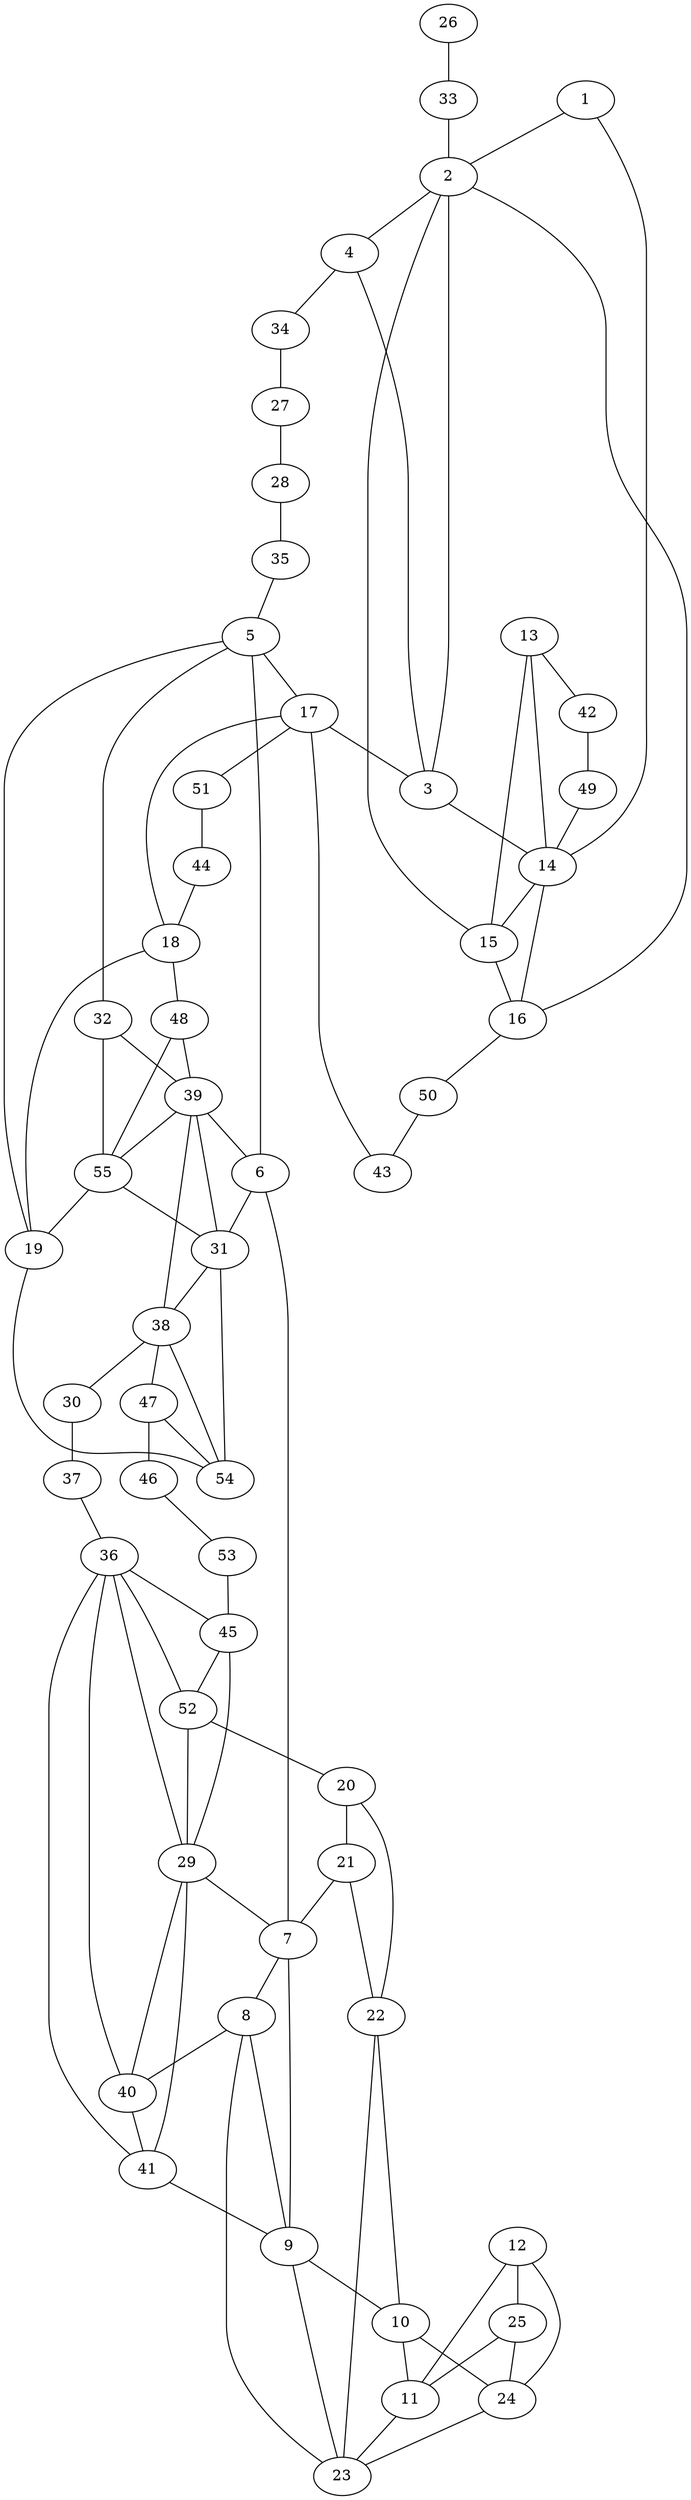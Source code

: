 graph pdb1j5w {
	1	 [aaLength=16,
		sequence=GSDKIHHHHHHXYLQD,
		type=0];
	2	 [aaLength=4,
		sequence=CLLE,
		type=0];
	1 -- 2	 [distance0="32.62476",
		frequency=1,
		type0=3];
	14	 [aaLength=4,
		sequence=CLLE,
		type=0];
	1 -- 14	 [distance0="29.04772",
		frequency=1,
		type0=2];
	4	 [aaLength=4,
		sequence=VGAG,
		type=0];
	2 -- 4	 [distance0="15.68018",
		frequency=1,
		type0=2];
	3	 [aaLength=6,
		sequence=QPYDXE,
		type=0];
	2 -- 3	 [distance0="9.522157",
		distance1="0.0",
		frequency=2,
		type0=1,
		type1=5];
	3 -- 4	 [distance0="8.615267",
		distance1="0.0",
		frequency=2,
		type0=1,
		type1=5];
	3 -- 14	 [distance0="18.48365",
		frequency=1,
		type0=3];
	34	 [aaLength=10,
		sequence=PATFFGSLRK,
		type=1];
	4 -- 34	 [distance0="3.0",
		frequency=1,
		type0=4];
	5	 [aaLength=13,
		sequence=FQYQVIIKPSPEN,
		type=0];
	17	 [aaLength=4,
		sequence=PWKV,
		type=0];
	5 -- 17	 [distance0="30.87347",
		frequency=1,
		type0=2];
	32	 [aaLength=6,
		sequence=LEYLGI,
		type=1];
	5 -- 32	 [distance0="8.0",
		frequency=1,
		type0=4];
	6	 [aaLength=4,
		sequence=HDIR,
		type=0];
	6 -- 5	 [distance0="35.60115",
		frequency=1,
		type0=2];
	7	 [aaLength=10,
		sequence=SLKDIPLEIT,
		type=0];
	6 -- 7	 [distance0="50.4097",
		frequency=1,
		type0=3];
	31	 [aaLength=10,
		sequence=FVEDNWESPT,
		type=1];
	6 -- 31	 [distance0="0.0",
		frequency=1,
		type0=5];
	8	 [aaLength=4,
		sequence=LERI,
		type=0];
	7 -- 8	 [distance0="13.73371",
		distance1="2.0",
		frequency=2,
		type0=1,
		type1=4];
	9	 [aaLength=18,
		sequence=NVYEVQWNENVKYGDVFL,
		type=0];
	7 -- 9	 [distance0="25.36545",
		frequency=1,
		type0=2];
	8 -- 9	 [distance0="12.41878",
		frequency=1,
		type0=1];
	23	 [aaLength=21,
		sequence=EREFSVFNFEEANVGLLFRHF,
		type=0];
	8 -- 23	 [distance0="35.0675",
		frequency=1,
		type0=3];
	40	 [aaLength=3,
		sequence=XYL,
		type=1];
	8 -- 40	 [distance0="1.0",
		frequency=1,
		type0=4];
	10	 [aaLength=22,
		sequence=EREFSVFNFEEANVGLLFRHFD,
		type=0];
	9 -- 10	 [distance0="2.0",
		frequency=1,
		type0=4];
	9 -- 23	 [distance0="23.35512",
		frequency=1,
		type0=2];
	11	 [aaLength=22,
		sequence=YEKEFYRLVEKNLYLPAYDYIL,
		type=0];
	10 -- 11	 [distance0="23.83542",
		distance1="1.0",
		frequency=2,
		type0=2,
		type1=4];
	24	 [aaLength=22,
		sequence=YEKEFYRLVEKNLYLPAYDYIL,
		type=0];
	10 -- 24	 [distance0="27.8537",
		frequency=1,
		type0=3];
	11 -- 23	 [distance0="24.23456",
		frequency=1,
		type0=3];
	12	 [aaLength=28,
		sequence=HTFNLLDARGAISVSQRQTYVKRIQAXA,
		type=0];
	12 -- 11	 [distance0="28.44664",
		frequency=1,
		type0=1];
	12 -- 24	 [distance0="33.91783",
		frequency=1,
		type0=2];
	25	 [aaLength=28,
		sequence=HTFNLLDARGAISVSQRQTYVKRIQAXA,
		type=0];
	12 -- 25	 [distance0="34.09334",
		frequency=1,
		type0=3];
	13	 [aaLength=15,
		sequence=GSDKIHHHHHHXYLQ,
		type=0];
	15	 [aaLength=6,
		sequence=QPYDXE,
		type=0];
	13 -- 15	 [distance0="36.67086",
		frequency=1,
		type0=3];
	13 -- 14	 [distance0="30.34365",
		frequency=1,
		type0=2];
	42	 [aaLength=2,
		sequence=XK,
		type=1];
	13 -- 42	 [distance0="3.0",
		frequency=1,
		type0=4];
	16	 [aaLength=4,
		sequence=VGAG,
		type=0];
	14 -- 16	 [distance0="15.98248",
		frequency=1,
		type0=2];
	14 -- 15	 [distance0="9.282984",
		distance1="0.0",
		frequency=2,
		type0=1,
		type1=5];
	15 -- 16	 [distance0="9.075836",
		distance1="0.0",
		frequency=2,
		type0=1,
		type1=5];
	15 -- 2	 [distance0="18.86842",
		frequency=1,
		type0=3];
	16 -- 2	 [distance0="27.1323",
		frequency=1,
		type0=3];
	50	 [aaLength=10,
		sequence=PATFFGSLRK,
		type=1];
	16 -- 50	 [distance0="3.0",
		frequency=1,
		type0=4];
	17 -- 3	 [distance0="25.68993",
		frequency=1,
		type0=2];
	51	 [aaLength=10,
		sequence=DGRYGENPNR,
		type=1];
	17 -- 51	 [distance0="10.0",
		frequency=1,
		type0=4];
	18	 [aaLength=14,
		sequence=FQYQVIIKPSPENS,
		type=0];
	18 -- 17	 [distance0="37.71456",
		frequency=1,
		type0=3];
	19	 [aaLength=4,
		sequence=HDIR,
		type=0];
	18 -- 19	 [distance0="37.6962",
		frequency=1,
		type0=2];
	48	 [aaLength=5,
		sequence=LEYLG,
		type=1];
	18 -- 48	 [distance0="7.0",
		frequency=1,
		type0=4];
	19 -- 5	 [distance0="32.9103",
		frequency=1,
		type0=2];
	54	 [aaLength=10,
		sequence=FVEDNWESPT,
		type=1];
	19 -- 54	 [distance0="0.0",
		frequency=1,
		type0=5];
	20	 [aaLength=10,
		sequence=SLKDIPLEIT,
		type=0];
	22	 [aaLength=20,
		sequence=DNVYEVQWNENVKYGDVFLE,
		type=0];
	20 -- 22	 [distance0="27.77945",
		frequency=1,
		type0=2];
	21	 [aaLength=5,
		sequence=LERIA,
		type=0];
	20 -- 21	 [distance0="15.88717",
		distance1="2.0",
		frequency=2,
		type0=1,
		type1=4];
	21 -- 7	 [distance0="34.61218",
		frequency=1,
		type0=3];
	21 -- 22	 [distance0="13.57681",
		distance1="6.0",
		frequency=2,
		type0=1,
		type1=4];
	22 -- 10	 [distance0="30.94735",
		frequency=1,
		type0=3];
	22 -- 23	 [distance0="1.0",
		frequency=1,
		type0=4];
	24 -- 23	 [distance0="24.21519",
		frequency=1,
		type0=2];
	25 -- 11	 [distance0="32.34506",
		frequency=1,
		type0=2];
	25 -- 24	 [distance0="27.51484",
		frequency=1,
		type0=1];
	26	 [aaLength=2,
		sequence=XK,
		type=1];
	33	 [aaLength=2,
		sequence=XK,
		type=1];
	26 -- 33	 [distance0="0.0",
		frequency=1,
		type0=5];
	27	 [aaLength=10,
		sequence=PATFFGSLRK,
		type=1];
	28	 [aaLength=10,
		sequence=DGRYGENPNR,
		type=1];
	27 -- 28	 [distance0="15.0",
		frequency=1,
		type0=4];
	35	 [aaLength=10,
		sequence=DGRYGENPNR,
		type=1];
	28 -- 35	 [distance0="0.0",
		frequency=1,
		type0=5];
	29	 [aaLength=6,
		sequence=QQIGGI,
		type=1];
	29 -- 7	 [distance0="0.0",
		frequency=1,
		type0=5];
	30	 [aaLength=11,
		sequence=AWGVGWEVWLD,
		type=1];
	37	 [aaLength=11,
		sequence=AWGVGWEVWLD,
		type=1];
	30 -- 37	 [distance0="0.0",
		frequency=1,
		type0=5];
	38	 [aaLength=10,
		sequence=FVEDNWESPT,
		type=1];
	31 -- 38	 [distance0="0.0",
		distance1="0.0",
		frequency=2,
		type0=1,
		type1=5];
	39	 [aaLength=2,
		sequence=KE,
		type=1];
	32 -- 39	 [distance0="8.0",
		distance1="2.0",
		frequency=2,
		type0=3,
		type1=4];
	55	 [aaLength=3,
		sequence=LKE,
		type=1];
	32 -- 55	 [distance0="7.0",
		frequency=1,
		type0=2];
	33 -- 2	 [distance0="9.0",
		frequency=1,
		type0=4];
	34 -- 27	 [distance0="0.0",
		frequency=1,
		type0=5];
	35 -- 5	 [distance0="4.0",
		frequency=1,
		type0=4];
	36	 [aaLength=6,
		sequence=QQIGGI,
		type=1];
	36 -- 29	 [distance0="0.0",
		frequency=1,
		type0=5];
	45	 [aaLength=6,
		sequence=QQIGGI,
		type=1];
	36 -- 45	 [distance0="0.0",
		frequency=1,
		type0=2];
	37 -- 36	 [distance0="10.0",
		frequency=1,
		type0=4];
	38 -- 30	 [distance0="2.0",
		frequency=1,
		type0=4];
	47	 [aaLength=10,
		sequence=FVEDNWESPT,
		type=1];
	38 -- 47	 [distance0="0.0",
		frequency=1,
		type0=2];
	39 -- 6	 [distance0="0.0",
		frequency=1,
		type0=5];
	39 -- 31	 [distance0="6.0",
		frequency=1,
		type0=2];
	39 -- 38	 [distance0="6.0",
		frequency=1,
		type0=3];
	39 -- 55	 [distance0="1.0",
		frequency=1,
		type0=1];
	40 -- 29	 [distance0="23.0",
		frequency=1,
		type0=2];
	40 -- 36	 [distance0="23.0",
		frequency=1,
		type0=3];
	41	 [aaLength=2,
		sequence=VD,
		type=1];
	40 -- 41	 [distance0="5.0",
		distance1="2.0",
		frequency=2,
		type0=1,
		type1=4];
	41 -- 9	 [distance0="0.0",
		frequency=1,
		type0=5];
	41 -- 29	 [distance0="28.0",
		frequency=1,
		type0=2];
	41 -- 36	 [distance0="28.0",
		frequency=1,
		type0=3];
	49	 [aaLength=2,
		sequence=XK,
		type=1];
	42 -- 49	 [distance0="0.0",
		frequency=1,
		type0=5];
	43	 [aaLength=10,
		sequence=PATFFGSLRK,
		type=1];
	43 -- 17	 [distance0="1.0",
		frequency=1,
		type0=4];
	44	 [aaLength=10,
		sequence=DGRYGENPNR,
		type=1];
	44 -- 18	 [distance0="4.0",
		frequency=1,
		type0=4];
	45 -- 29	 [distance0="0.0",
		frequency=1,
		type0=1];
	52	 [aaLength=6,
		sequence=QQIGGI,
		type=1];
	45 -- 52	 [distance0="0.0",
		frequency=1,
		type0=5];
	46	 [aaLength=10,
		sequence=WGVGWEVWLD,
		type=1];
	53	 [aaLength=10,
		sequence=WGVGWEVWLD,
		type=1];
	46 -- 53	 [distance0="0.0",
		frequency=1,
		type0=5];
	47 -- 46	 [distance0="3.0",
		frequency=1,
		type0=4];
	47 -- 54	 [distance0="0.0",
		frequency=1,
		type0=3];
	48 -- 39	 [distance0="8.0",
		frequency=1,
		type0=3];
	48 -- 55	 [distance0="7.0",
		distance1="2.0",
		frequency=2,
		type0=2,
		type1=4];
	49 -- 14	 [distance0="9.0",
		frequency=1,
		type0=4];
	50 -- 43	 [distance0="0.0",
		frequency=1,
		type0=5];
	51 -- 44	 [distance0="0.0",
		frequency=1,
		type0=5];
	52 -- 20	 [distance0="0.0",
		frequency=1,
		type0=5];
	52 -- 29	 [distance0="0.0",
		frequency=1,
		type0=1];
	52 -- 36	 [distance0="0.0",
		frequency=1,
		type0=2];
	53 -- 45	 [distance0="10.0",
		frequency=1,
		type0=4];
	54 -- 31	 [distance0="0.0",
		frequency=1,
		type0=1];
	54 -- 38	 [distance0="0.0",
		frequency=1,
		type0=2];
	55 -- 19	 [distance0="0.0",
		frequency=1,
		type0=5];
	55 -- 31	 [distance0="7.0",
		frequency=1,
		type0=2];
}
